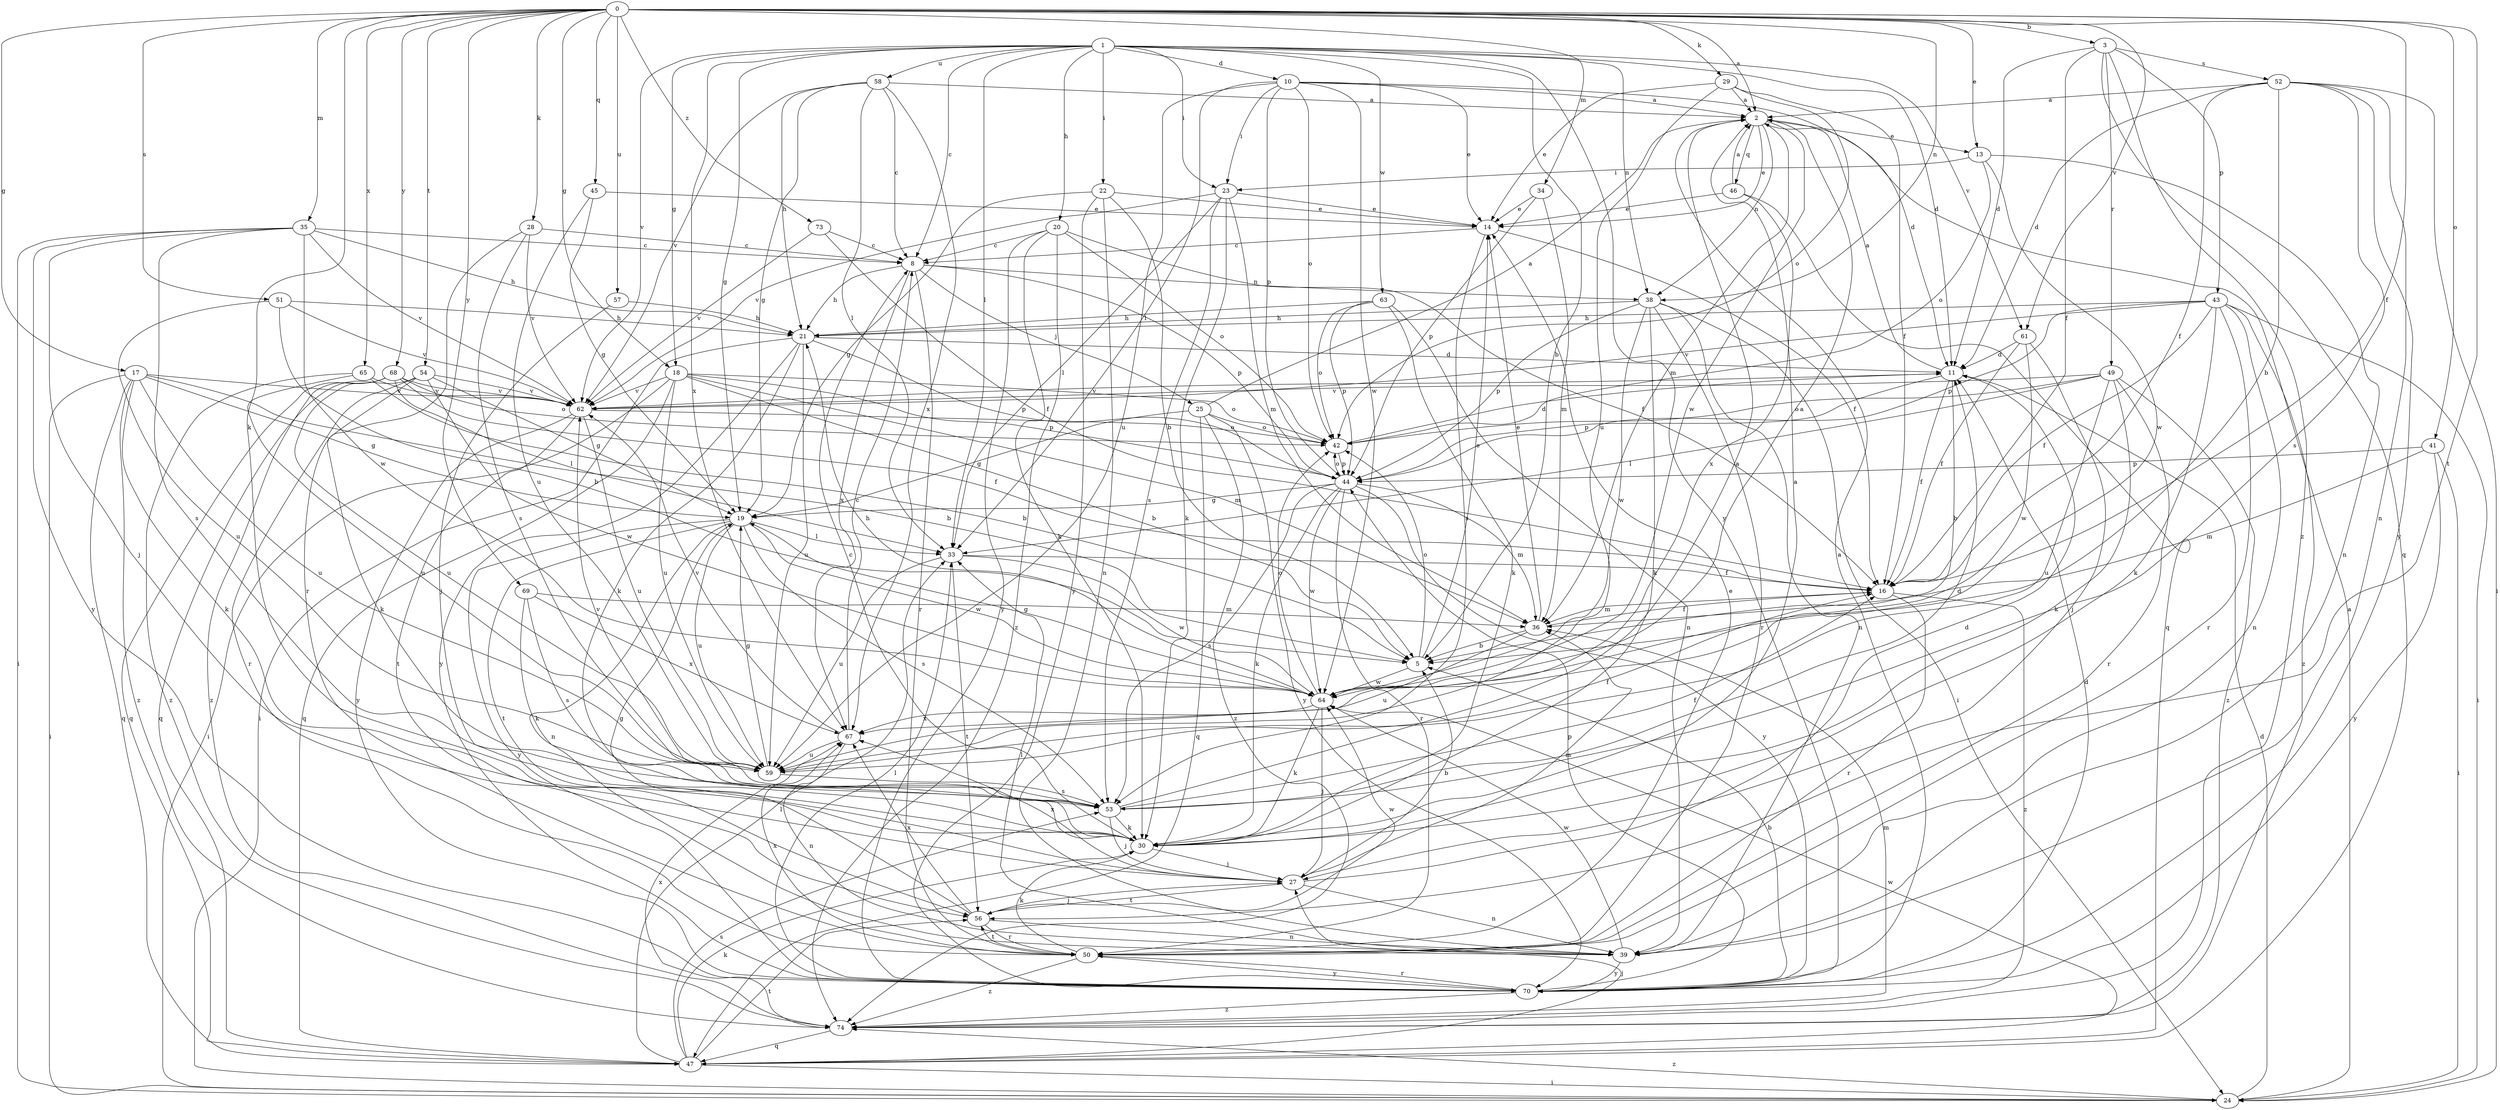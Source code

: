 strict digraph  {
0;
1;
2;
3;
5;
8;
10;
11;
13;
14;
16;
17;
18;
19;
20;
21;
22;
23;
24;
25;
27;
28;
29;
30;
33;
34;
35;
36;
38;
39;
41;
42;
43;
44;
45;
46;
47;
49;
50;
51;
52;
53;
54;
56;
57;
58;
59;
61;
62;
63;
64;
65;
67;
68;
69;
70;
73;
74;
0 -> 2  [label=a];
0 -> 3  [label=b];
0 -> 13  [label=e];
0 -> 16  [label=f];
0 -> 17  [label=g];
0 -> 18  [label=g];
0 -> 28  [label=k];
0 -> 29  [label=k];
0 -> 30  [label=k];
0 -> 34  [label=m];
0 -> 35  [label=m];
0 -> 38  [label=n];
0 -> 41  [label=o];
0 -> 45  [label=q];
0 -> 51  [label=s];
0 -> 54  [label=t];
0 -> 56  [label=t];
0 -> 57  [label=u];
0 -> 61  [label=v];
0 -> 65  [label=x];
0 -> 68  [label=y];
0 -> 69  [label=y];
0 -> 73  [label=z];
1 -> 5  [label=b];
1 -> 8  [label=c];
1 -> 10  [label=d];
1 -> 11  [label=d];
1 -> 18  [label=g];
1 -> 19  [label=g];
1 -> 20  [label=h];
1 -> 22  [label=i];
1 -> 23  [label=i];
1 -> 33  [label=l];
1 -> 38  [label=n];
1 -> 58  [label=u];
1 -> 61  [label=v];
1 -> 62  [label=v];
1 -> 63  [label=w];
1 -> 67  [label=x];
1 -> 70  [label=y];
2 -> 13  [label=e];
2 -> 14  [label=e];
2 -> 36  [label=m];
2 -> 38  [label=n];
2 -> 46  [label=q];
2 -> 64  [label=w];
3 -> 11  [label=d];
3 -> 16  [label=f];
3 -> 43  [label=p];
3 -> 47  [label=q];
3 -> 49  [label=r];
3 -> 52  [label=s];
3 -> 74  [label=z];
5 -> 14  [label=e];
5 -> 42  [label=o];
5 -> 64  [label=w];
8 -> 21  [label=h];
8 -> 25  [label=j];
8 -> 38  [label=n];
8 -> 44  [label=p];
8 -> 50  [label=r];
8 -> 67  [label=x];
10 -> 2  [label=a];
10 -> 11  [label=d];
10 -> 14  [label=e];
10 -> 23  [label=i];
10 -> 33  [label=l];
10 -> 42  [label=o];
10 -> 44  [label=p];
10 -> 59  [label=u];
10 -> 64  [label=w];
11 -> 2  [label=a];
11 -> 5  [label=b];
11 -> 16  [label=f];
11 -> 44  [label=p];
11 -> 62  [label=v];
13 -> 23  [label=i];
13 -> 39  [label=n];
13 -> 42  [label=o];
13 -> 64  [label=w];
14 -> 8  [label=c];
14 -> 16  [label=f];
14 -> 53  [label=s];
16 -> 36  [label=m];
16 -> 50  [label=r];
16 -> 74  [label=z];
17 -> 5  [label=b];
17 -> 19  [label=g];
17 -> 24  [label=i];
17 -> 30  [label=k];
17 -> 47  [label=q];
17 -> 59  [label=u];
17 -> 62  [label=v];
17 -> 74  [label=z];
18 -> 5  [label=b];
18 -> 24  [label=i];
18 -> 36  [label=m];
18 -> 42  [label=o];
18 -> 44  [label=p];
18 -> 47  [label=q];
18 -> 59  [label=u];
18 -> 62  [label=v];
19 -> 33  [label=l];
19 -> 39  [label=n];
19 -> 53  [label=s];
19 -> 56  [label=t];
19 -> 59  [label=u];
19 -> 64  [label=w];
19 -> 70  [label=y];
20 -> 8  [label=c];
20 -> 16  [label=f];
20 -> 30  [label=k];
20 -> 42  [label=o];
20 -> 70  [label=y];
20 -> 74  [label=z];
21 -> 11  [label=d];
21 -> 24  [label=i];
21 -> 30  [label=k];
21 -> 44  [label=p];
21 -> 59  [label=u];
21 -> 70  [label=y];
22 -> 5  [label=b];
22 -> 14  [label=e];
22 -> 19  [label=g];
22 -> 39  [label=n];
22 -> 70  [label=y];
23 -> 14  [label=e];
23 -> 30  [label=k];
23 -> 33  [label=l];
23 -> 36  [label=m];
23 -> 53  [label=s];
23 -> 62  [label=v];
24 -> 2  [label=a];
24 -> 11  [label=d];
24 -> 74  [label=z];
25 -> 2  [label=a];
25 -> 19  [label=g];
25 -> 42  [label=o];
25 -> 47  [label=q];
25 -> 70  [label=y];
25 -> 74  [label=z];
27 -> 5  [label=b];
27 -> 11  [label=d];
27 -> 36  [label=m];
27 -> 39  [label=n];
27 -> 56  [label=t];
27 -> 67  [label=x];
28 -> 8  [label=c];
28 -> 50  [label=r];
28 -> 53  [label=s];
28 -> 62  [label=v];
29 -> 2  [label=a];
29 -> 14  [label=e];
29 -> 16  [label=f];
29 -> 42  [label=o];
29 -> 59  [label=u];
30 -> 2  [label=a];
30 -> 8  [label=c];
30 -> 27  [label=j];
33 -> 16  [label=f];
33 -> 56  [label=t];
33 -> 59  [label=u];
33 -> 64  [label=w];
34 -> 14  [label=e];
34 -> 36  [label=m];
34 -> 44  [label=p];
35 -> 8  [label=c];
35 -> 21  [label=h];
35 -> 24  [label=i];
35 -> 27  [label=j];
35 -> 53  [label=s];
35 -> 62  [label=v];
35 -> 64  [label=w];
35 -> 70  [label=y];
36 -> 5  [label=b];
36 -> 14  [label=e];
36 -> 16  [label=f];
36 -> 59  [label=u];
38 -> 21  [label=h];
38 -> 24  [label=i];
38 -> 30  [label=k];
38 -> 39  [label=n];
38 -> 44  [label=p];
38 -> 50  [label=r];
38 -> 64  [label=w];
39 -> 33  [label=l];
39 -> 64  [label=w];
39 -> 70  [label=y];
41 -> 24  [label=i];
41 -> 36  [label=m];
41 -> 44  [label=p];
41 -> 70  [label=y];
42 -> 11  [label=d];
42 -> 44  [label=p];
43 -> 16  [label=f];
43 -> 21  [label=h];
43 -> 24  [label=i];
43 -> 30  [label=k];
43 -> 39  [label=n];
43 -> 44  [label=p];
43 -> 50  [label=r];
43 -> 62  [label=v];
43 -> 74  [label=z];
44 -> 19  [label=g];
44 -> 30  [label=k];
44 -> 36  [label=m];
44 -> 42  [label=o];
44 -> 50  [label=r];
44 -> 53  [label=s];
44 -> 64  [label=w];
44 -> 70  [label=y];
45 -> 14  [label=e];
45 -> 19  [label=g];
45 -> 59  [label=u];
46 -> 2  [label=a];
46 -> 14  [label=e];
46 -> 47  [label=q];
46 -> 67  [label=x];
47 -> 24  [label=i];
47 -> 27  [label=j];
47 -> 30  [label=k];
47 -> 33  [label=l];
47 -> 53  [label=s];
47 -> 56  [label=t];
47 -> 64  [label=w];
49 -> 30  [label=k];
49 -> 33  [label=l];
49 -> 42  [label=o];
49 -> 50  [label=r];
49 -> 59  [label=u];
49 -> 62  [label=v];
49 -> 74  [label=z];
50 -> 14  [label=e];
50 -> 30  [label=k];
50 -> 56  [label=t];
50 -> 67  [label=x];
50 -> 70  [label=y];
50 -> 74  [label=z];
51 -> 5  [label=b];
51 -> 21  [label=h];
51 -> 59  [label=u];
51 -> 62  [label=v];
52 -> 2  [label=a];
52 -> 5  [label=b];
52 -> 11  [label=d];
52 -> 16  [label=f];
52 -> 24  [label=i];
52 -> 39  [label=n];
52 -> 53  [label=s];
52 -> 70  [label=y];
53 -> 2  [label=a];
53 -> 11  [label=d];
53 -> 16  [label=f];
53 -> 27  [label=j];
53 -> 30  [label=k];
53 -> 62  [label=v];
54 -> 19  [label=g];
54 -> 30  [label=k];
54 -> 47  [label=q];
54 -> 50  [label=r];
54 -> 62  [label=v];
54 -> 64  [label=w];
56 -> 19  [label=g];
56 -> 27  [label=j];
56 -> 39  [label=n];
56 -> 50  [label=r];
56 -> 64  [label=w];
56 -> 67  [label=x];
57 -> 21  [label=h];
57 -> 27  [label=j];
58 -> 2  [label=a];
58 -> 8  [label=c];
58 -> 19  [label=g];
58 -> 21  [label=h];
58 -> 33  [label=l];
58 -> 62  [label=v];
58 -> 67  [label=x];
59 -> 16  [label=f];
59 -> 19  [label=g];
59 -> 53  [label=s];
61 -> 11  [label=d];
61 -> 16  [label=f];
61 -> 27  [label=j];
61 -> 64  [label=w];
62 -> 42  [label=o];
62 -> 56  [label=t];
62 -> 59  [label=u];
62 -> 70  [label=y];
63 -> 21  [label=h];
63 -> 30  [label=k];
63 -> 39  [label=n];
63 -> 42  [label=o];
63 -> 44  [label=p];
64 -> 2  [label=a];
64 -> 19  [label=g];
64 -> 21  [label=h];
64 -> 27  [label=j];
64 -> 30  [label=k];
64 -> 42  [label=o];
64 -> 67  [label=x];
65 -> 5  [label=b];
65 -> 59  [label=u];
65 -> 62  [label=v];
65 -> 74  [label=z];
67 -> 8  [label=c];
67 -> 39  [label=n];
67 -> 59  [label=u];
67 -> 62  [label=v];
68 -> 16  [label=f];
68 -> 33  [label=l];
68 -> 42  [label=o];
68 -> 47  [label=q];
68 -> 59  [label=u];
68 -> 62  [label=v];
68 -> 74  [label=z];
69 -> 30  [label=k];
69 -> 36  [label=m];
69 -> 53  [label=s];
69 -> 67  [label=x];
70 -> 2  [label=a];
70 -> 5  [label=b];
70 -> 11  [label=d];
70 -> 33  [label=l];
70 -> 44  [label=p];
70 -> 50  [label=r];
70 -> 74  [label=z];
73 -> 8  [label=c];
73 -> 16  [label=f];
73 -> 62  [label=v];
74 -> 36  [label=m];
74 -> 47  [label=q];
74 -> 67  [label=x];
}
